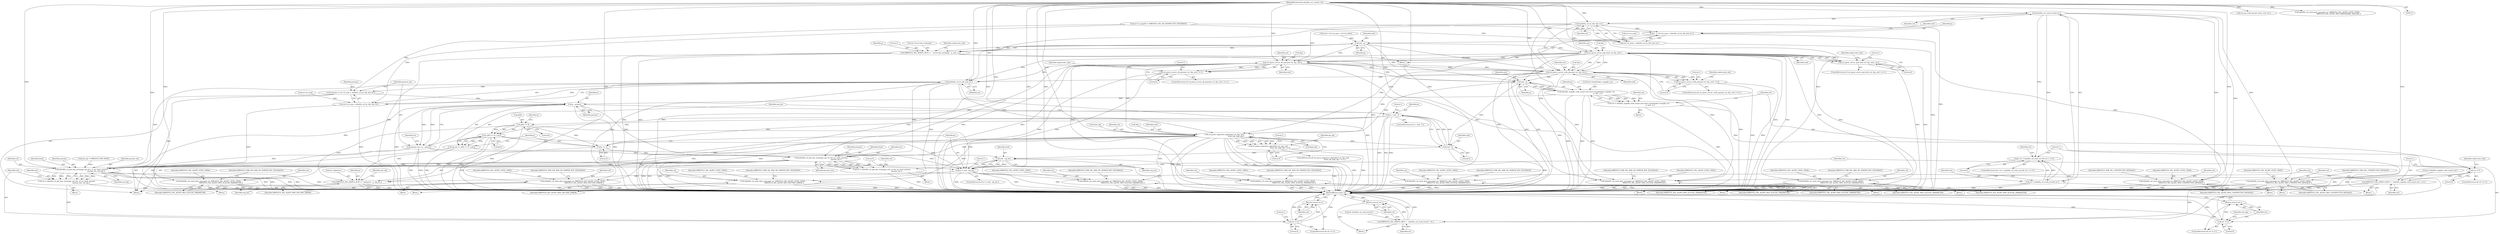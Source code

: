 digraph "0_mbedtls_027f84c69f4ef30c0693832a6c396ef19e563ca1@API" {
"1000205" [label="(Call,mbedtls_ssl_read_record( ssl ))"];
"1000111" [label="(MethodParameterIn,mbedtls_ssl_context *ssl)"];
"1000202" [label="(Call,( ret = mbedtls_ssl_read_record( ssl ) ) != 0)"];
"1000203" [label="(Call,ret = mbedtls_ssl_read_record( ssl ))"];
"1000209" [label="(Call,MBEDTLS_SSL_DEBUG_RET( 1, \"mbedtls_ssl_read_record\", ret ))"];
"1000213" [label="(Return,return( ret );)"];
"1000225" [label="(Call,mbedtls_ssl_send_alert_message( ssl, MBEDTLS_SSL_ALERT_LEVEL_FATAL,\n                                        MBEDTLS_SSL_ALERT_MSG_UNEXPECTED_MESSAGE ))"];
"1000262" [label="(Call,mbedtls_ssl_send_alert_message( ssl, MBEDTLS_SSL_ALERT_LEVEL_FATAL,\n                                        MBEDTLS_SSL_ALERT_MSG_UNEXPECTED_MESSAGE ))"];
"1000274" [label="(Call,mbedtls_ssl_hs_hdr_len( ssl ))"];
"1000268" [label="(Call,p   = ssl->in_msg + mbedtls_ssl_hs_hdr_len( ssl ))"];
"1000289" [label="(Call,end - p)"];
"1000285" [label="(Call,MBEDTLS_SSL_DEBUG_BUF( 3,   \"server key exchange\", p, end - p ))"];
"1000435" [label="(Call,end - p)"];
"1000427" [label="(Call,mbedtls_ecjpake_read_round_two( &ssl->handshake->ecjpake_ctx,\n                                              p, end - p ))"];
"1000425" [label="(Call,ret = mbedtls_ecjpake_read_round_two( &ssl->handshake->ecjpake_ctx,\n                                              p, end - p ))"];
"1000439" [label="(Call,ret != 0)"];
"1000443" [label="(Call,MBEDTLS_SSL_DEBUG_RET( 1, \"mbedtls_ecjpake_read_round_two\", ret ))"];
"1000487" [label="(Call,p - params)"];
"1000485" [label="(Call,params_len = p - params)"];
"1000625" [label="(Call,mbedtls_ssl_get_key_exchange_md_ssl_tls( ssl, hash, params,\n                                                           params_len ))"];
"1000623" [label="(Call,ret = mbedtls_ssl_get_key_exchange_md_ssl_tls( ssl, hash, params,\n                                                           params_len ))"];
"1000631" [label="(Call,ret != 0)"];
"1000634" [label="(Return,return( ret );)"];
"1000647" [label="(Call,mbedtls_ssl_get_key_exchange_md_tls1_2( ssl, hash, params,\n                                                          params_len, md_alg ))"];
"1000645" [label="(Call,ret = mbedtls_ssl_get_key_exchange_md_tls1_2( ssl, hash, params,\n                                                          params_len, md_alg ))"];
"1000654" [label="(Call,ret != 0)"];
"1000657" [label="(Return,return( ret );)"];
"1000565" [label="(Call,p > end - 2)"];
"1000583" [label="(Call,p[0] << 8)"];
"1000582" [label="(Call,( p[0] << 8 ) | p[1])"];
"1000580" [label="(Call,sig_len = ( p[0] << 8 ) | p[1])"];
"1000597" [label="(Call,end - sig_len)"];
"1000595" [label="(Call,p != end - sig_len)"];
"1000610" [label="(Call,MBEDTLS_SSL_DEBUG_BUF( 3, \"signature\", p, sig_len ))"];
"1000591" [label="(Call,p += 2)"];
"1000499" [label="(Call,ssl_parse_signature_algorithm( ssl, &p, end,\n                                               &md_alg, &pk_alg ))"];
"1000498" [label="(Call,ssl_parse_signature_algorithm( ssl, &p, end,\n                                               &md_alg, &pk_alg ) != 0)"];
"1000513" [label="(Call,mbedtls_ssl_send_alert_message( ssl, MBEDTLS_SSL_ALERT_LEVEL_FATAL,\n                                                MBEDTLS_SSL_ALERT_MSG_ILLEGAL_PARAMETER ))"];
"1000528" [label="(Call,mbedtls_ssl_send_alert_message( ssl, MBEDTLS_SSL_ALERT_LEVEL_FATAL,\n                                                MBEDTLS_SSL_ALERT_MSG_ILLEGAL_PARAMETER ))"];
"1000567" [label="(Call,end - 2)"];
"1000574" [label="(Call,mbedtls_ssl_send_alert_message( ssl, MBEDTLS_SSL_ALERT_LEVEL_FATAL,\n                                            MBEDTLS_SSL_ALERT_MSG_DECODE_ERROR ))"];
"1000604" [label="(Call,mbedtls_ssl_send_alert_message( ssl, MBEDTLS_SSL_ALERT_LEVEL_FATAL,\n                                            MBEDTLS_SSL_ALERT_MSG_DECODE_ERROR ))"];
"1000319" [label="(Call,ssl_parse_server_psk_hint( ssl, &p, end ))"];
"1000318" [label="(Call,ssl_parse_server_psk_hint( ssl, &p, end ) != 0)"];
"1000329" [label="(Call,mbedtls_ssl_send_alert_message( ssl, MBEDTLS_SSL_ALERT_LEVEL_FATAL,\n                                            MBEDTLS_SSL_ALERT_MSG_ILLEGAL_PARAMETER ))"];
"1000363" [label="(Call,ssl_parse_server_dh_params( ssl, &p, end ))"];
"1000362" [label="(Call,ssl_parse_server_dh_params( ssl, &p, end ) != 0)"];
"1000373" [label="(Call,mbedtls_ssl_send_alert_message( ssl, MBEDTLS_SSL_ALERT_LEVEL_FATAL,\n                                            MBEDTLS_SSL_ALERT_MSG_ILLEGAL_PARAMETER ))"];
"1000401" [label="(Call,ssl_parse_server_ecdh_params( ssl, &p, end ))"];
"1000400" [label="(Call,ssl_parse_server_ecdh_params( ssl, &p, end ) != 0)"];
"1000411" [label="(Call,mbedtls_ssl_send_alert_message( ssl, MBEDTLS_SSL_ALERT_LEVEL_FATAL,\n                                            MBEDTLS_SSL_ALERT_MSG_ILLEGAL_PARAMETER ))"];
"1000447" [label="(Call,mbedtls_ssl_send_alert_message( ssl, MBEDTLS_SSL_ALERT_LEVEL_FATAL,\n                                            MBEDTLS_SSL_ALERT_MSG_ILLEGAL_PARAMETER ))"];
"1000482" [label="(Call,mbedtls_ssl_hs_hdr_len( ssl ))"];
"1000476" [label="(Call,*params = ssl->in_msg + mbedtls_ssl_hs_hdr_len( ssl ))"];
"1000478" [label="(Call,ssl->in_msg + mbedtls_ssl_hs_hdr_len( ssl ))"];
"1000270" [label="(Call,ssl->in_msg + mbedtls_ssl_hs_hdr_len( ssl ))"];
"1000205" [label="(Call,mbedtls_ssl_read_record( ssl ))"];
"1000287" [label="(Literal,\"server key exchange\")"];
"1000592" [label="(Identifier,p)"];
"1000600" [label="(Block,)"];
"1000570" [label="(Block,)"];
"1000227" [label="(Identifier,MBEDTLS_SSL_ALERT_LEVEL_FATAL)"];
"1000609" [label="(Identifier,MBEDTLS_ERR_SSL_BAD_HS_SERVER_KEY_EXCHANGE)"];
"1000440" [label="(Identifier,ret)"];
"1000369" [label="(Block,)"];
"1000499" [label="(Call,ssl_parse_signature_algorithm( ssl, &p, end,\n                                               &md_alg, &pk_alg ))"];
"1000373" [label="(Call,mbedtls_ssl_send_alert_message( ssl, MBEDTLS_SSL_ALERT_LEVEL_FATAL,\n                                            MBEDTLS_SSL_ALERT_MSG_ILLEGAL_PARAMETER ))"];
"1000605" [label="(Identifier,ssl)"];
"1000320" [label="(Identifier,ssl)"];
"1000656" [label="(Literal,0)"];
"1000593" [label="(Literal,2)"];
"1000218" [label="(Identifier,ssl)"];
"1000413" [label="(Identifier,MBEDTLS_SSL_ALERT_LEVEL_FATAL)"];
"1000630" [label="(ControlStructure,if( ret != 0 ))"];
"1000509" [label="(Block,)"];
"1000463" [label="(Block,)"];
"1000521" [label="(Identifier,pk_alg)"];
"1000625" [label="(Call,mbedtls_ssl_get_key_exchange_md_ssl_tls( ssl, hash, params,\n                                                           params_len ))"];
"1000584" [label="(Call,p[0])"];
"1000497" [label="(ControlStructure,if( ssl_parse_signature_algorithm( ssl, &p, end,\n                                               &md_alg, &pk_alg ) != 0 ))"];
"1000317" [label="(ControlStructure,if( ssl_parse_server_psk_hint( ssl, &p, end ) != 0 ))"];
"1000569" [label="(Literal,2)"];
"1000631" [label="(Call,ret != 0)"];
"1000628" [label="(Identifier,params)"];
"1000595" [label="(Call,p != end - sig_len)"];
"1000602" [label="(Literal,1)"];
"1000646" [label="(Identifier,ret)"];
"1000334" [label="(Identifier,MBEDTLS_ERR_SSL_BAD_HS_SERVER_KEY_EXCHANGE)"];
"1000276" [label="(Call,end = ssl->in_msg + ssl->in_hslen)"];
"1000568" [label="(Identifier,end)"];
"1000374" [label="(Identifier,ssl)"];
"1000204" [label="(Identifier,ret)"];
"1000425" [label="(Call,ret = mbedtls_ecjpake_read_round_two( &ssl->handshake->ecjpake_ctx,\n                                              p, end - p ))"];
"1000478" [label="(Call,ssl->in_msg + mbedtls_ssl_hs_hdr_len( ssl ))"];
"1000290" [label="(Identifier,end)"];
"1000363" [label="(Call,ssl_parse_server_dh_params( ssl, &p, end ))"];
"1000572" [label="(Literal,1)"];
"1000329" [label="(Call,mbedtls_ssl_send_alert_message( ssl, MBEDTLS_SSL_ALERT_LEVEL_FATAL,\n                                            MBEDTLS_SSL_ALERT_MSG_ILLEGAL_PARAMETER ))"];
"1000614" [label="(Identifier,sig_len)"];
"1000207" [label="(Literal,0)"];
"1000291" [label="(Identifier,p)"];
"1000384" [label="(Identifier,ciphersuite_info)"];
"1000498" [label="(Call,ssl_parse_signature_algorithm( ssl, &p, end,\n                                               &md_alg, &pk_alg ) != 0)"];
"1000407" [label="(Block,)"];
"1000482" [label="(Call,mbedtls_ssl_hs_hdr_len( ssl ))"];
"1000632" [label="(Identifier,ret)"];
"1000375" [label="(Identifier,MBEDTLS_SSL_ALERT_LEVEL_FATAL)"];
"1000613" [label="(Identifier,p)"];
"1000172" [label="(Call,ssl_get_ecdh_params_from_cert( ssl ))"];
"1000488" [label="(Identifier,p)"];
"1000529" [label="(Identifier,ssl)"];
"1000368" [label="(Literal,0)"];
"1000447" [label="(Call,mbedtls_ssl_send_alert_message( ssl, MBEDTLS_SSL_ALERT_LEVEL_FATAL,\n                                            MBEDTLS_SSL_ALERT_MSG_ILLEGAL_PARAMETER ))"];
"1000371" [label="(Literal,1)"];
"1000579" [label="(Identifier,MBEDTLS_ERR_SSL_BAD_HS_SERVER_KEY_EXCHANGE)"];
"1000581" [label="(Identifier,sig_len)"];
"1000624" [label="(Identifier,ret)"];
"1000647" [label="(Call,mbedtls_ssl_get_key_exchange_md_tls1_2( ssl, hash, params,\n                                                          params_len, md_alg ))"];
"1000589" [label="(Identifier,p)"];
"1000501" [label="(Call,&p)"];
"1000401" [label="(Call,ssl_parse_server_ecdh_params( ssl, &p, end ))"];
"1000321" [label="(Call,&p)"];
"1000565" [label="(Call,p > end - 2)"];
"1000633" [label="(Literal,0)"];
"1000203" [label="(Call,ret = mbedtls_ssl_read_record( ssl ))"];
"1000441" [label="(Literal,0)"];
"1000617" [label="(Identifier,md_alg)"];
"1000361" [label="(ControlStructure,if( ssl_parse_server_dh_params( ssl, &p, end ) != 0 ))"];
"1000296" [label="(Identifier,ciphersuite_info)"];
"1000657" [label="(Return,return( ret );)"];
"1000599" [label="(Identifier,sig_len)"];
"1000367" [label="(Identifier,end)"];
"1000211" [label="(Literal,\"mbedtls_ssl_read_record\")"];
"1000612" [label="(Literal,\"signature\")"];
"1000225" [label="(Call,mbedtls_ssl_send_alert_message( ssl, MBEDTLS_SSL_ALERT_LEVEL_FATAL,\n                                        MBEDTLS_SSL_ALERT_MSG_UNEXPECTED_MESSAGE ))"];
"1000477" [label="(Identifier,params)"];
"1000493" [label="(Identifier,ssl)"];
"1000323" [label="(Identifier,end)"];
"1000476" [label="(Call,*params = ssl->in_msg + mbedtls_ssl_hs_hdr_len( ssl ))"];
"1000655" [label="(Identifier,ret)"];
"1000658" [label="(Identifier,ret)"];
"1000437" [label="(Identifier,p)"];
"1000444" [label="(Literal,1)"];
"1000267" [label="(Identifier,MBEDTLS_ERR_SSL_UNEXPECTED_MESSAGE)"];
"1000641" [label="(Block,)"];
"1000285" [label="(Call,MBEDTLS_SSL_DEBUG_BUF( 3,   \"server key exchange\", p, end - p ))"];
"1000288" [label="(Identifier,p)"];
"1000635" [label="(Identifier,ret)"];
"1000566" [label="(Identifier,p)"];
"1000629" [label="(Identifier,params_len)"];
"1000462" [label="(Identifier,ciphersuite_info)"];
"1000232" [label="(Call,ssl->in_msg[0] != MBEDTLS_SSL_HS_SERVER_KEY_EXCHANGE)"];
"1000619" [label="(Block,)"];
"1000221" [label="(Block,)"];
"1000597" [label="(Call,end - sig_len)"];
"1000606" [label="(Identifier,MBEDTLS_SSL_ALERT_LEVEL_FATAL)"];
"1000567" [label="(Call,end - 2)"];
"1000400" [label="(Call,ssl_parse_server_ecdh_params( ssl, &p, end ) != 0)"];
"1000649" [label="(Identifier,hash)"];
"1000376" [label="(Identifier,MBEDTLS_SSL_ALERT_MSG_ILLEGAL_PARAMETER)"];
"1000662" [label="(Literal,1)"];
"1000339" [label="(Identifier,ciphersuite_info)"];
"1000268" [label="(Call,p   = ssl->in_msg + mbedtls_ssl_hs_hdr_len( ssl ))"];
"1000479" [label="(Call,ssl->in_msg)"];
"1000274" [label="(Call,mbedtls_ssl_hs_hdr_len( ssl ))"];
"1000443" [label="(Call,MBEDTLS_SSL_DEBUG_RET( 1, \"mbedtls_ecjpake_read_round_two\", ret ))"];
"1000414" [label="(Identifier,MBEDTLS_SSL_ALERT_MSG_ILLEGAL_PARAMETER)"];
"1000533" [label="(Identifier,MBEDTLS_ERR_SSL_BAD_HS_SERVER_KEY_EXCHANGE)"];
"1000577" [label="(Identifier,MBEDTLS_SSL_ALERT_MSG_DECODE_ERROR)"];
"1000416" [label="(Identifier,MBEDTLS_ERR_SSL_BAD_HS_SERVER_KEY_EXCHANGE)"];
"1000486" [label="(Identifier,params_len)"];
"1000362" [label="(Call,ssl_parse_server_dh_params( ssl, &p, end ) != 0)"];
"1000330" [label="(Identifier,ssl)"];
"1000446" [label="(Identifier,ret)"];
"1000610" [label="(Call,MBEDTLS_SSL_DEBUG_BUF( 3, \"signature\", p, sig_len ))"];
"1000485" [label="(Call,params_len = p - params)"];
"1000506" [label="(Call,&pk_alg)"];
"1000515" [label="(Identifier,MBEDTLS_SSL_ALERT_LEVEL_FATAL)"];
"1000508" [label="(Literal,0)"];
"1000325" [label="(Block,)"];
"1000402" [label="(Identifier,ssl)"];
"1000604" [label="(Call,mbedtls_ssl_send_alert_message( ssl, MBEDTLS_SSL_ALERT_LEVEL_FATAL,\n                                            MBEDTLS_SSL_ALERT_MSG_DECODE_ERROR ))"];
"1000327" [label="(Literal,1)"];
"1000226" [label="(Identifier,ssl)"];
"1000503" [label="(Identifier,end)"];
"1000518" [label="(Identifier,MBEDTLS_ERR_SSL_BAD_HS_SERVER_KEY_EXCHANGE)"];
"1000206" [label="(Identifier,ssl)"];
"1000277" [label="(Identifier,end)"];
"1000583" [label="(Call,p[0] << 8)"];
"1000427" [label="(Call,mbedtls_ecjpake_read_round_two( &ssl->handshake->ecjpake_ctx,\n                                              p, end - p ))"];
"1000209" [label="(Call,MBEDTLS_SSL_DEBUG_RET( 1, \"mbedtls_ssl_read_record\", ret ))"];
"1000265" [label="(Identifier,MBEDTLS_SSL_ALERT_MSG_UNEXPECTED_MESSAGE)"];
"1000411" [label="(Call,mbedtls_ssl_send_alert_message( ssl, MBEDTLS_SSL_ALERT_LEVEL_FATAL,\n                                            MBEDTLS_SSL_ALERT_MSG_ILLEGAL_PARAMETER ))"];
"1000575" [label="(Identifier,ssl)"];
"1000262" [label="(Call,mbedtls_ssl_send_alert_message( ssl, MBEDTLS_SSL_ALERT_LEVEL_FATAL,\n                                        MBEDTLS_SSL_ALERT_MSG_UNEXPECTED_MESSAGE ))"];
"1000180" [label="(Call,mbedtls_ssl_send_alert_message( ssl, MBEDTLS_SSL_ALERT_LEVEL_FATAL,\n                                            MBEDTLS_SSL_ALERT_MSG_HANDSHAKE_FAILURE ))"];
"1000439" [label="(Call,ret != 0)"];
"1000449" [label="(Identifier,MBEDTLS_SSL_ALERT_LEVEL_FATAL)"];
"1000424" [label="(Block,)"];
"1000436" [label="(Identifier,end)"];
"1000530" [label="(Identifier,MBEDTLS_SSL_ALERT_LEVEL_FATAL)"];
"1000634" [label="(Return,return( ret );)"];
"1000412" [label="(Identifier,ssl)"];
"1000319" [label="(Call,ssl_parse_server_psk_hint( ssl, &p, end ))"];
"1000564" [label="(ControlStructure,if( p > end - 2 ))"];
"1000639" [label="(Identifier,md_alg)"];
"1000286" [label="(Literal,3)"];
"1000230" [label="(Identifier,MBEDTLS_ERR_SSL_UNEXPECTED_MESSAGE)"];
"1000445" [label="(Literal,\"mbedtls_ecjpake_read_round_two\")"];
"1000623" [label="(Call,ret = mbedtls_ssl_get_key_exchange_md_ssl_tls( ssl, hash, params,\n                                                           params_len ))"];
"1000645" [label="(Call,ret = mbedtls_ssl_get_key_exchange_md_tls1_2( ssl, hash, params,\n                                                          params_len, md_alg ))"];
"1000653" [label="(ControlStructure,if( ret != 0 ))"];
"1000580" [label="(Call,sig_len = ( p[0] << 8 ) | p[1])"];
"1000210" [label="(Literal,1)"];
"1000214" [label="(Identifier,ret)"];
"1000574" [label="(Call,mbedtls_ssl_send_alert_message( ssl, MBEDTLS_SSL_ALERT_LEVEL_FATAL,\n                                            MBEDTLS_SSL_ALERT_MSG_DECODE_ERROR ))"];
"1000421" [label="(Identifier,ciphersuite_info)"];
"1000331" [label="(Identifier,MBEDTLS_SSL_ALERT_LEVEL_FATAL)"];
"1000403" [label="(Call,&p)"];
"1000531" [label="(Identifier,MBEDTLS_SSL_ALERT_MSG_ILLEGAL_PARAMETER)"];
"1000434" [label="(Identifier,p)"];
"1000598" [label="(Identifier,end)"];
"1000201" [label="(ControlStructure,if( ( ret = mbedtls_ssl_read_record( ssl ) ) != 0 ))"];
"1000399" [label="(ControlStructure,if( ssl_parse_server_ecdh_params( ssl, &p, end ) != 0 ))"];
"1000269" [label="(Identifier,p)"];
"1000228" [label="(Identifier,MBEDTLS_SSL_ALERT_MSG_UNEXPECTED_MESSAGE)"];
"1000448" [label="(Identifier,ssl)"];
"1000438" [label="(ControlStructure,if( ret != 0 ))"];
"1000587" [label="(Literal,8)"];
"1000524" [label="(Block,)"];
"1000528" [label="(Call,mbedtls_ssl_send_alert_message( ssl, MBEDTLS_SSL_ALERT_LEVEL_FATAL,\n                                                MBEDTLS_SSL_ALERT_MSG_ILLEGAL_PARAMETER ))"];
"1000112" [label="(Block,)"];
"1000650" [label="(Identifier,params)"];
"1000450" [label="(Identifier,MBEDTLS_SSL_ALERT_MSG_ILLEGAL_PARAMETER)"];
"1000208" [label="(Block,)"];
"1000516" [label="(Identifier,MBEDTLS_SSL_ALERT_MSG_ILLEGAL_PARAMETER)"];
"1000275" [label="(Identifier,ssl)"];
"1000638" [label="(Call,md_alg != MBEDTLS_MD_NONE)"];
"1000318" [label="(Call,ssl_parse_server_psk_hint( ssl, &p, end ) != 0)"];
"1000489" [label="(Identifier,params)"];
"1000365" [label="(Call,&p)"];
"1000426" [label="(Identifier,ret)"];
"1000504" [label="(Call,&md_alg)"];
"1000651" [label="(Identifier,params_len)"];
"1000409" [label="(Literal,1)"];
"1000271" [label="(Call,ssl->in_msg)"];
"1000588" [label="(Call,p[1])"];
"1000364" [label="(Identifier,ssl)"];
"1000483" [label="(Identifier,ssl)"];
"1000270" [label="(Call,ssl->in_msg + mbedtls_ssl_hs_hdr_len( ssl ))"];
"1000202" [label="(Call,( ret = mbedtls_ssl_read_record( ssl ) ) != 0)"];
"1000239" [label="(Block,)"];
"1000627" [label="(Identifier,hash)"];
"1000654" [label="(Call,ret != 0)"];
"1000406" [label="(Literal,0)"];
"1000514" [label="(Identifier,ssl)"];
"1000213" [label="(Return,return( ret );)"];
"1000378" [label="(Identifier,MBEDTLS_ERR_SSL_BAD_HS_SERVER_KEY_EXCHANGE)"];
"1000405" [label="(Identifier,end)"];
"1000607" [label="(Identifier,MBEDTLS_SSL_ALERT_MSG_DECODE_ERROR)"];
"1000324" [label="(Literal,0)"];
"1000435" [label="(Call,end - p)"];
"1000594" [label="(ControlStructure,if( p != end - sig_len ))"];
"1000442" [label="(Block,)"];
"1000591" [label="(Call,p += 2)"];
"1000596" [label="(Identifier,p)"];
"1000289" [label="(Call,end - p)"];
"1000264" [label="(Identifier,MBEDTLS_SSL_ALERT_LEVEL_FATAL)"];
"1000428" [label="(Call,&ssl->handshake->ecjpake_ctx)"];
"1000760" [label="(MethodReturn,static int)"];
"1000212" [label="(Identifier,ret)"];
"1000487" [label="(Call,p - params)"];
"1000648" [label="(Identifier,ssl)"];
"1000332" [label="(Identifier,MBEDTLS_SSL_ALERT_MSG_ILLEGAL_PARAMETER)"];
"1000500" [label="(Identifier,ssl)"];
"1000263" [label="(Identifier,ssl)"];
"1000576" [label="(Identifier,MBEDTLS_SSL_ALERT_LEVEL_FATAL)"];
"1000626" [label="(Identifier,ssl)"];
"1000611" [label="(Literal,3)"];
"1000511" [label="(Literal,1)"];
"1000513" [label="(Call,mbedtls_ssl_send_alert_message( ssl, MBEDTLS_SSL_ALERT_LEVEL_FATAL,\n                                                MBEDTLS_SSL_ALERT_MSG_ILLEGAL_PARAMETER ))"];
"1000111" [label="(MethodParameterIn,mbedtls_ssl_context *ssl)"];
"1000452" [label="(Identifier,MBEDTLS_ERR_SSL_BAD_HS_SERVER_KEY_EXCHANGE)"];
"1000652" [label="(Identifier,md_alg)"];
"1000582" [label="(Call,( p[0] << 8 ) | p[1])"];
"1000205" -> "1000203"  [label="AST: "];
"1000205" -> "1000206"  [label="CFG: "];
"1000206" -> "1000205"  [label="AST: "];
"1000203" -> "1000205"  [label="CFG: "];
"1000205" -> "1000760"  [label="DDG: "];
"1000205" -> "1000202"  [label="DDG: "];
"1000205" -> "1000203"  [label="DDG: "];
"1000111" -> "1000205"  [label="DDG: "];
"1000205" -> "1000225"  [label="DDG: "];
"1000205" -> "1000262"  [label="DDG: "];
"1000205" -> "1000274"  [label="DDG: "];
"1000111" -> "1000110"  [label="AST: "];
"1000111" -> "1000760"  [label="DDG: "];
"1000111" -> "1000172"  [label="DDG: "];
"1000111" -> "1000180"  [label="DDG: "];
"1000111" -> "1000225"  [label="DDG: "];
"1000111" -> "1000262"  [label="DDG: "];
"1000111" -> "1000274"  [label="DDG: "];
"1000111" -> "1000319"  [label="DDG: "];
"1000111" -> "1000329"  [label="DDG: "];
"1000111" -> "1000363"  [label="DDG: "];
"1000111" -> "1000373"  [label="DDG: "];
"1000111" -> "1000401"  [label="DDG: "];
"1000111" -> "1000411"  [label="DDG: "];
"1000111" -> "1000447"  [label="DDG: "];
"1000111" -> "1000482"  [label="DDG: "];
"1000111" -> "1000499"  [label="DDG: "];
"1000111" -> "1000513"  [label="DDG: "];
"1000111" -> "1000528"  [label="DDG: "];
"1000111" -> "1000574"  [label="DDG: "];
"1000111" -> "1000604"  [label="DDG: "];
"1000111" -> "1000625"  [label="DDG: "];
"1000111" -> "1000647"  [label="DDG: "];
"1000202" -> "1000201"  [label="AST: "];
"1000202" -> "1000207"  [label="CFG: "];
"1000203" -> "1000202"  [label="AST: "];
"1000207" -> "1000202"  [label="AST: "];
"1000210" -> "1000202"  [label="CFG: "];
"1000218" -> "1000202"  [label="CFG: "];
"1000202" -> "1000760"  [label="DDG: "];
"1000203" -> "1000202"  [label="DDG: "];
"1000204" -> "1000203"  [label="AST: "];
"1000207" -> "1000203"  [label="CFG: "];
"1000203" -> "1000760"  [label="DDG: "];
"1000203" -> "1000760"  [label="DDG: "];
"1000203" -> "1000209"  [label="DDG: "];
"1000209" -> "1000208"  [label="AST: "];
"1000209" -> "1000212"  [label="CFG: "];
"1000210" -> "1000209"  [label="AST: "];
"1000211" -> "1000209"  [label="AST: "];
"1000212" -> "1000209"  [label="AST: "];
"1000214" -> "1000209"  [label="CFG: "];
"1000209" -> "1000760"  [label="DDG: "];
"1000209" -> "1000760"  [label="DDG: "];
"1000209" -> "1000213"  [label="DDG: "];
"1000213" -> "1000208"  [label="AST: "];
"1000213" -> "1000214"  [label="CFG: "];
"1000214" -> "1000213"  [label="AST: "];
"1000760" -> "1000213"  [label="CFG: "];
"1000213" -> "1000760"  [label="DDG: "];
"1000214" -> "1000213"  [label="DDG: "];
"1000225" -> "1000221"  [label="AST: "];
"1000225" -> "1000228"  [label="CFG: "];
"1000226" -> "1000225"  [label="AST: "];
"1000227" -> "1000225"  [label="AST: "];
"1000228" -> "1000225"  [label="AST: "];
"1000230" -> "1000225"  [label="CFG: "];
"1000225" -> "1000760"  [label="DDG: "];
"1000225" -> "1000760"  [label="DDG: "];
"1000225" -> "1000760"  [label="DDG: "];
"1000225" -> "1000760"  [label="DDG: "];
"1000262" -> "1000239"  [label="AST: "];
"1000262" -> "1000265"  [label="CFG: "];
"1000263" -> "1000262"  [label="AST: "];
"1000264" -> "1000262"  [label="AST: "];
"1000265" -> "1000262"  [label="AST: "];
"1000267" -> "1000262"  [label="CFG: "];
"1000262" -> "1000760"  [label="DDG: "];
"1000262" -> "1000760"  [label="DDG: "];
"1000262" -> "1000760"  [label="DDG: "];
"1000262" -> "1000760"  [label="DDG: "];
"1000274" -> "1000270"  [label="AST: "];
"1000274" -> "1000275"  [label="CFG: "];
"1000275" -> "1000274"  [label="AST: "];
"1000270" -> "1000274"  [label="CFG: "];
"1000274" -> "1000760"  [label="DDG: "];
"1000274" -> "1000268"  [label="DDG: "];
"1000274" -> "1000270"  [label="DDG: "];
"1000274" -> "1000319"  [label="DDG: "];
"1000274" -> "1000363"  [label="DDG: "];
"1000274" -> "1000401"  [label="DDG: "];
"1000274" -> "1000447"  [label="DDG: "];
"1000274" -> "1000482"  [label="DDG: "];
"1000268" -> "1000112"  [label="AST: "];
"1000268" -> "1000270"  [label="CFG: "];
"1000269" -> "1000268"  [label="AST: "];
"1000270" -> "1000268"  [label="AST: "];
"1000277" -> "1000268"  [label="CFG: "];
"1000268" -> "1000760"  [label="DDG: "];
"1000232" -> "1000268"  [label="DDG: "];
"1000268" -> "1000289"  [label="DDG: "];
"1000289" -> "1000285"  [label="AST: "];
"1000289" -> "1000291"  [label="CFG: "];
"1000290" -> "1000289"  [label="AST: "];
"1000291" -> "1000289"  [label="AST: "];
"1000285" -> "1000289"  [label="CFG: "];
"1000289" -> "1000760"  [label="DDG: "];
"1000289" -> "1000285"  [label="DDG: "];
"1000289" -> "1000285"  [label="DDG: "];
"1000276" -> "1000289"  [label="DDG: "];
"1000289" -> "1000319"  [label="DDG: "];
"1000289" -> "1000363"  [label="DDG: "];
"1000289" -> "1000401"  [label="DDG: "];
"1000289" -> "1000435"  [label="DDG: "];
"1000285" -> "1000112"  [label="AST: "];
"1000286" -> "1000285"  [label="AST: "];
"1000287" -> "1000285"  [label="AST: "];
"1000288" -> "1000285"  [label="AST: "];
"1000296" -> "1000285"  [label="CFG: "];
"1000285" -> "1000760"  [label="DDG: "];
"1000285" -> "1000760"  [label="DDG: "];
"1000285" -> "1000760"  [label="DDG: "];
"1000285" -> "1000435"  [label="DDG: "];
"1000435" -> "1000427"  [label="AST: "];
"1000435" -> "1000437"  [label="CFG: "];
"1000436" -> "1000435"  [label="AST: "];
"1000437" -> "1000435"  [label="AST: "];
"1000427" -> "1000435"  [label="CFG: "];
"1000435" -> "1000760"  [label="DDG: "];
"1000435" -> "1000427"  [label="DDG: "];
"1000435" -> "1000427"  [label="DDG: "];
"1000401" -> "1000435"  [label="DDG: "];
"1000363" -> "1000435"  [label="DDG: "];
"1000319" -> "1000435"  [label="DDG: "];
"1000435" -> "1000499"  [label="DDG: "];
"1000435" -> "1000567"  [label="DDG: "];
"1000427" -> "1000425"  [label="AST: "];
"1000428" -> "1000427"  [label="AST: "];
"1000434" -> "1000427"  [label="AST: "];
"1000425" -> "1000427"  [label="CFG: "];
"1000427" -> "1000760"  [label="DDG: "];
"1000427" -> "1000760"  [label="DDG: "];
"1000427" -> "1000760"  [label="DDG: "];
"1000427" -> "1000425"  [label="DDG: "];
"1000427" -> "1000425"  [label="DDG: "];
"1000427" -> "1000425"  [label="DDG: "];
"1000427" -> "1000487"  [label="DDG: "];
"1000425" -> "1000424"  [label="AST: "];
"1000426" -> "1000425"  [label="AST: "];
"1000440" -> "1000425"  [label="CFG: "];
"1000425" -> "1000760"  [label="DDG: "];
"1000425" -> "1000439"  [label="DDG: "];
"1000439" -> "1000438"  [label="AST: "];
"1000439" -> "1000441"  [label="CFG: "];
"1000440" -> "1000439"  [label="AST: "];
"1000441" -> "1000439"  [label="AST: "];
"1000444" -> "1000439"  [label="CFG: "];
"1000462" -> "1000439"  [label="CFG: "];
"1000439" -> "1000760"  [label="DDG: "];
"1000439" -> "1000760"  [label="DDG: "];
"1000439" -> "1000443"  [label="DDG: "];
"1000443" -> "1000442"  [label="AST: "];
"1000443" -> "1000446"  [label="CFG: "];
"1000444" -> "1000443"  [label="AST: "];
"1000445" -> "1000443"  [label="AST: "];
"1000446" -> "1000443"  [label="AST: "];
"1000448" -> "1000443"  [label="CFG: "];
"1000443" -> "1000760"  [label="DDG: "];
"1000443" -> "1000760"  [label="DDG: "];
"1000487" -> "1000485"  [label="AST: "];
"1000487" -> "1000489"  [label="CFG: "];
"1000488" -> "1000487"  [label="AST: "];
"1000489" -> "1000487"  [label="AST: "];
"1000485" -> "1000487"  [label="CFG: "];
"1000487" -> "1000760"  [label="DDG: "];
"1000487" -> "1000760"  [label="DDG: "];
"1000487" -> "1000485"  [label="DDG: "];
"1000487" -> "1000485"  [label="DDG: "];
"1000476" -> "1000487"  [label="DDG: "];
"1000487" -> "1000565"  [label="DDG: "];
"1000487" -> "1000625"  [label="DDG: "];
"1000487" -> "1000647"  [label="DDG: "];
"1000485" -> "1000463"  [label="AST: "];
"1000486" -> "1000485"  [label="AST: "];
"1000493" -> "1000485"  [label="CFG: "];
"1000485" -> "1000760"  [label="DDG: "];
"1000485" -> "1000760"  [label="DDG: "];
"1000485" -> "1000625"  [label="DDG: "];
"1000485" -> "1000647"  [label="DDG: "];
"1000625" -> "1000623"  [label="AST: "];
"1000625" -> "1000629"  [label="CFG: "];
"1000626" -> "1000625"  [label="AST: "];
"1000627" -> "1000625"  [label="AST: "];
"1000628" -> "1000625"  [label="AST: "];
"1000629" -> "1000625"  [label="AST: "];
"1000623" -> "1000625"  [label="CFG: "];
"1000625" -> "1000760"  [label="DDG: "];
"1000625" -> "1000760"  [label="DDG: "];
"1000625" -> "1000760"  [label="DDG: "];
"1000625" -> "1000760"  [label="DDG: "];
"1000625" -> "1000623"  [label="DDG: "];
"1000625" -> "1000623"  [label="DDG: "];
"1000625" -> "1000623"  [label="DDG: "];
"1000625" -> "1000623"  [label="DDG: "];
"1000482" -> "1000625"  [label="DDG: "];
"1000499" -> "1000625"  [label="DDG: "];
"1000625" -> "1000647"  [label="DDG: "];
"1000625" -> "1000647"  [label="DDG: "];
"1000625" -> "1000647"  [label="DDG: "];
"1000625" -> "1000647"  [label="DDG: "];
"1000623" -> "1000619"  [label="AST: "];
"1000624" -> "1000623"  [label="AST: "];
"1000632" -> "1000623"  [label="CFG: "];
"1000623" -> "1000760"  [label="DDG: "];
"1000623" -> "1000631"  [label="DDG: "];
"1000631" -> "1000630"  [label="AST: "];
"1000631" -> "1000633"  [label="CFG: "];
"1000632" -> "1000631"  [label="AST: "];
"1000633" -> "1000631"  [label="AST: "];
"1000635" -> "1000631"  [label="CFG: "];
"1000639" -> "1000631"  [label="CFG: "];
"1000631" -> "1000760"  [label="DDG: "];
"1000631" -> "1000760"  [label="DDG: "];
"1000631" -> "1000634"  [label="DDG: "];
"1000634" -> "1000630"  [label="AST: "];
"1000634" -> "1000635"  [label="CFG: "];
"1000635" -> "1000634"  [label="AST: "];
"1000760" -> "1000634"  [label="CFG: "];
"1000634" -> "1000760"  [label="DDG: "];
"1000635" -> "1000634"  [label="DDG: "];
"1000647" -> "1000645"  [label="AST: "];
"1000647" -> "1000652"  [label="CFG: "];
"1000648" -> "1000647"  [label="AST: "];
"1000649" -> "1000647"  [label="AST: "];
"1000650" -> "1000647"  [label="AST: "];
"1000651" -> "1000647"  [label="AST: "];
"1000652" -> "1000647"  [label="AST: "];
"1000645" -> "1000647"  [label="CFG: "];
"1000647" -> "1000760"  [label="DDG: "];
"1000647" -> "1000760"  [label="DDG: "];
"1000647" -> "1000760"  [label="DDG: "];
"1000647" -> "1000760"  [label="DDG: "];
"1000647" -> "1000760"  [label="DDG: "];
"1000647" -> "1000645"  [label="DDG: "];
"1000647" -> "1000645"  [label="DDG: "];
"1000647" -> "1000645"  [label="DDG: "];
"1000647" -> "1000645"  [label="DDG: "];
"1000647" -> "1000645"  [label="DDG: "];
"1000482" -> "1000647"  [label="DDG: "];
"1000499" -> "1000647"  [label="DDG: "];
"1000638" -> "1000647"  [label="DDG: "];
"1000645" -> "1000641"  [label="AST: "];
"1000646" -> "1000645"  [label="AST: "];
"1000655" -> "1000645"  [label="CFG: "];
"1000645" -> "1000760"  [label="DDG: "];
"1000645" -> "1000654"  [label="DDG: "];
"1000654" -> "1000653"  [label="AST: "];
"1000654" -> "1000656"  [label="CFG: "];
"1000655" -> "1000654"  [label="AST: "];
"1000656" -> "1000654"  [label="AST: "];
"1000658" -> "1000654"  [label="CFG: "];
"1000662" -> "1000654"  [label="CFG: "];
"1000654" -> "1000760"  [label="DDG: "];
"1000654" -> "1000760"  [label="DDG: "];
"1000654" -> "1000657"  [label="DDG: "];
"1000657" -> "1000653"  [label="AST: "];
"1000657" -> "1000658"  [label="CFG: "];
"1000658" -> "1000657"  [label="AST: "];
"1000760" -> "1000657"  [label="CFG: "];
"1000657" -> "1000760"  [label="DDG: "];
"1000658" -> "1000657"  [label="DDG: "];
"1000565" -> "1000564"  [label="AST: "];
"1000565" -> "1000567"  [label="CFG: "];
"1000566" -> "1000565"  [label="AST: "];
"1000567" -> "1000565"  [label="AST: "];
"1000572" -> "1000565"  [label="CFG: "];
"1000581" -> "1000565"  [label="CFG: "];
"1000565" -> "1000760"  [label="DDG: "];
"1000565" -> "1000760"  [label="DDG: "];
"1000565" -> "1000760"  [label="DDG: "];
"1000567" -> "1000565"  [label="DDG: "];
"1000567" -> "1000565"  [label="DDG: "];
"1000565" -> "1000583"  [label="DDG: "];
"1000565" -> "1000582"  [label="DDG: "];
"1000565" -> "1000591"  [label="DDG: "];
"1000583" -> "1000582"  [label="AST: "];
"1000583" -> "1000587"  [label="CFG: "];
"1000584" -> "1000583"  [label="AST: "];
"1000587" -> "1000583"  [label="AST: "];
"1000589" -> "1000583"  [label="CFG: "];
"1000583" -> "1000760"  [label="DDG: "];
"1000583" -> "1000582"  [label="DDG: "];
"1000583" -> "1000582"  [label="DDG: "];
"1000583" -> "1000591"  [label="DDG: "];
"1000583" -> "1000595"  [label="DDG: "];
"1000583" -> "1000610"  [label="DDG: "];
"1000582" -> "1000580"  [label="AST: "];
"1000582" -> "1000588"  [label="CFG: "];
"1000588" -> "1000582"  [label="AST: "];
"1000580" -> "1000582"  [label="CFG: "];
"1000582" -> "1000760"  [label="DDG: "];
"1000582" -> "1000760"  [label="DDG: "];
"1000582" -> "1000580"  [label="DDG: "];
"1000582" -> "1000580"  [label="DDG: "];
"1000582" -> "1000591"  [label="DDG: "];
"1000582" -> "1000595"  [label="DDG: "];
"1000582" -> "1000610"  [label="DDG: "];
"1000580" -> "1000463"  [label="AST: "];
"1000581" -> "1000580"  [label="AST: "];
"1000592" -> "1000580"  [label="CFG: "];
"1000580" -> "1000760"  [label="DDG: "];
"1000580" -> "1000597"  [label="DDG: "];
"1000597" -> "1000595"  [label="AST: "];
"1000597" -> "1000599"  [label="CFG: "];
"1000598" -> "1000597"  [label="AST: "];
"1000599" -> "1000597"  [label="AST: "];
"1000595" -> "1000597"  [label="CFG: "];
"1000597" -> "1000760"  [label="DDG: "];
"1000597" -> "1000760"  [label="DDG: "];
"1000597" -> "1000595"  [label="DDG: "];
"1000597" -> "1000595"  [label="DDG: "];
"1000567" -> "1000597"  [label="DDG: "];
"1000597" -> "1000610"  [label="DDG: "];
"1000595" -> "1000594"  [label="AST: "];
"1000596" -> "1000595"  [label="AST: "];
"1000602" -> "1000595"  [label="CFG: "];
"1000611" -> "1000595"  [label="CFG: "];
"1000595" -> "1000760"  [label="DDG: "];
"1000595" -> "1000760"  [label="DDG: "];
"1000595" -> "1000760"  [label="DDG: "];
"1000591" -> "1000595"  [label="DDG: "];
"1000595" -> "1000610"  [label="DDG: "];
"1000610" -> "1000463"  [label="AST: "];
"1000610" -> "1000614"  [label="CFG: "];
"1000611" -> "1000610"  [label="AST: "];
"1000612" -> "1000610"  [label="AST: "];
"1000613" -> "1000610"  [label="AST: "];
"1000614" -> "1000610"  [label="AST: "];
"1000617" -> "1000610"  [label="CFG: "];
"1000610" -> "1000760"  [label="DDG: "];
"1000610" -> "1000760"  [label="DDG: "];
"1000610" -> "1000760"  [label="DDG: "];
"1000591" -> "1000463"  [label="AST: "];
"1000591" -> "1000593"  [label="CFG: "];
"1000592" -> "1000591"  [label="AST: "];
"1000593" -> "1000591"  [label="AST: "];
"1000596" -> "1000591"  [label="CFG: "];
"1000499" -> "1000498"  [label="AST: "];
"1000499" -> "1000506"  [label="CFG: "];
"1000500" -> "1000499"  [label="AST: "];
"1000501" -> "1000499"  [label="AST: "];
"1000503" -> "1000499"  [label="AST: "];
"1000504" -> "1000499"  [label="AST: "];
"1000506" -> "1000499"  [label="AST: "];
"1000508" -> "1000499"  [label="CFG: "];
"1000499" -> "1000760"  [label="DDG: "];
"1000499" -> "1000760"  [label="DDG: "];
"1000499" -> "1000760"  [label="DDG: "];
"1000499" -> "1000760"  [label="DDG: "];
"1000499" -> "1000760"  [label="DDG: "];
"1000499" -> "1000498"  [label="DDG: "];
"1000499" -> "1000498"  [label="DDG: "];
"1000499" -> "1000498"  [label="DDG: "];
"1000499" -> "1000498"  [label="DDG: "];
"1000499" -> "1000498"  [label="DDG: "];
"1000482" -> "1000499"  [label="DDG: "];
"1000363" -> "1000499"  [label="DDG: "];
"1000401" -> "1000499"  [label="DDG: "];
"1000319" -> "1000499"  [label="DDG: "];
"1000499" -> "1000513"  [label="DDG: "];
"1000499" -> "1000528"  [label="DDG: "];
"1000499" -> "1000567"  [label="DDG: "];
"1000499" -> "1000574"  [label="DDG: "];
"1000499" -> "1000604"  [label="DDG: "];
"1000498" -> "1000497"  [label="AST: "];
"1000498" -> "1000508"  [label="CFG: "];
"1000508" -> "1000498"  [label="AST: "];
"1000511" -> "1000498"  [label="CFG: "];
"1000521" -> "1000498"  [label="CFG: "];
"1000498" -> "1000760"  [label="DDG: "];
"1000498" -> "1000760"  [label="DDG: "];
"1000513" -> "1000509"  [label="AST: "];
"1000513" -> "1000516"  [label="CFG: "];
"1000514" -> "1000513"  [label="AST: "];
"1000515" -> "1000513"  [label="AST: "];
"1000516" -> "1000513"  [label="AST: "];
"1000518" -> "1000513"  [label="CFG: "];
"1000513" -> "1000760"  [label="DDG: "];
"1000513" -> "1000760"  [label="DDG: "];
"1000513" -> "1000760"  [label="DDG: "];
"1000513" -> "1000760"  [label="DDG: "];
"1000528" -> "1000524"  [label="AST: "];
"1000528" -> "1000531"  [label="CFG: "];
"1000529" -> "1000528"  [label="AST: "];
"1000530" -> "1000528"  [label="AST: "];
"1000531" -> "1000528"  [label="AST: "];
"1000533" -> "1000528"  [label="CFG: "];
"1000528" -> "1000760"  [label="DDG: "];
"1000528" -> "1000760"  [label="DDG: "];
"1000528" -> "1000760"  [label="DDG: "];
"1000528" -> "1000760"  [label="DDG: "];
"1000567" -> "1000569"  [label="CFG: "];
"1000568" -> "1000567"  [label="AST: "];
"1000569" -> "1000567"  [label="AST: "];
"1000567" -> "1000760"  [label="DDG: "];
"1000574" -> "1000570"  [label="AST: "];
"1000574" -> "1000577"  [label="CFG: "];
"1000575" -> "1000574"  [label="AST: "];
"1000576" -> "1000574"  [label="AST: "];
"1000577" -> "1000574"  [label="AST: "];
"1000579" -> "1000574"  [label="CFG: "];
"1000574" -> "1000760"  [label="DDG: "];
"1000574" -> "1000760"  [label="DDG: "];
"1000574" -> "1000760"  [label="DDG: "];
"1000574" -> "1000760"  [label="DDG: "];
"1000482" -> "1000574"  [label="DDG: "];
"1000604" -> "1000600"  [label="AST: "];
"1000604" -> "1000607"  [label="CFG: "];
"1000605" -> "1000604"  [label="AST: "];
"1000606" -> "1000604"  [label="AST: "];
"1000607" -> "1000604"  [label="AST: "];
"1000609" -> "1000604"  [label="CFG: "];
"1000604" -> "1000760"  [label="DDG: "];
"1000604" -> "1000760"  [label="DDG: "];
"1000604" -> "1000760"  [label="DDG: "];
"1000604" -> "1000760"  [label="DDG: "];
"1000482" -> "1000604"  [label="DDG: "];
"1000319" -> "1000318"  [label="AST: "];
"1000319" -> "1000323"  [label="CFG: "];
"1000320" -> "1000319"  [label="AST: "];
"1000321" -> "1000319"  [label="AST: "];
"1000323" -> "1000319"  [label="AST: "];
"1000324" -> "1000319"  [label="CFG: "];
"1000319" -> "1000760"  [label="DDG: "];
"1000319" -> "1000760"  [label="DDG: "];
"1000319" -> "1000760"  [label="DDG: "];
"1000319" -> "1000318"  [label="DDG: "];
"1000319" -> "1000318"  [label="DDG: "];
"1000319" -> "1000318"  [label="DDG: "];
"1000319" -> "1000329"  [label="DDG: "];
"1000319" -> "1000363"  [label="DDG: "];
"1000319" -> "1000363"  [label="DDG: "];
"1000319" -> "1000363"  [label="DDG: "];
"1000319" -> "1000401"  [label="DDG: "];
"1000319" -> "1000401"  [label="DDG: "];
"1000319" -> "1000401"  [label="DDG: "];
"1000319" -> "1000447"  [label="DDG: "];
"1000319" -> "1000482"  [label="DDG: "];
"1000318" -> "1000317"  [label="AST: "];
"1000318" -> "1000324"  [label="CFG: "];
"1000324" -> "1000318"  [label="AST: "];
"1000327" -> "1000318"  [label="CFG: "];
"1000339" -> "1000318"  [label="CFG: "];
"1000318" -> "1000760"  [label="DDG: "];
"1000318" -> "1000760"  [label="DDG: "];
"1000329" -> "1000325"  [label="AST: "];
"1000329" -> "1000332"  [label="CFG: "];
"1000330" -> "1000329"  [label="AST: "];
"1000331" -> "1000329"  [label="AST: "];
"1000332" -> "1000329"  [label="AST: "];
"1000334" -> "1000329"  [label="CFG: "];
"1000329" -> "1000760"  [label="DDG: "];
"1000329" -> "1000760"  [label="DDG: "];
"1000329" -> "1000760"  [label="DDG: "];
"1000329" -> "1000760"  [label="DDG: "];
"1000363" -> "1000362"  [label="AST: "];
"1000363" -> "1000367"  [label="CFG: "];
"1000364" -> "1000363"  [label="AST: "];
"1000365" -> "1000363"  [label="AST: "];
"1000367" -> "1000363"  [label="AST: "];
"1000368" -> "1000363"  [label="CFG: "];
"1000363" -> "1000760"  [label="DDG: "];
"1000363" -> "1000760"  [label="DDG: "];
"1000363" -> "1000760"  [label="DDG: "];
"1000363" -> "1000362"  [label="DDG: "];
"1000363" -> "1000362"  [label="DDG: "];
"1000363" -> "1000362"  [label="DDG: "];
"1000363" -> "1000373"  [label="DDG: "];
"1000363" -> "1000401"  [label="DDG: "];
"1000363" -> "1000401"  [label="DDG: "];
"1000363" -> "1000401"  [label="DDG: "];
"1000363" -> "1000447"  [label="DDG: "];
"1000363" -> "1000482"  [label="DDG: "];
"1000362" -> "1000361"  [label="AST: "];
"1000362" -> "1000368"  [label="CFG: "];
"1000368" -> "1000362"  [label="AST: "];
"1000371" -> "1000362"  [label="CFG: "];
"1000384" -> "1000362"  [label="CFG: "];
"1000362" -> "1000760"  [label="DDG: "];
"1000362" -> "1000760"  [label="DDG: "];
"1000373" -> "1000369"  [label="AST: "];
"1000373" -> "1000376"  [label="CFG: "];
"1000374" -> "1000373"  [label="AST: "];
"1000375" -> "1000373"  [label="AST: "];
"1000376" -> "1000373"  [label="AST: "];
"1000378" -> "1000373"  [label="CFG: "];
"1000373" -> "1000760"  [label="DDG: "];
"1000373" -> "1000760"  [label="DDG: "];
"1000373" -> "1000760"  [label="DDG: "];
"1000373" -> "1000760"  [label="DDG: "];
"1000401" -> "1000400"  [label="AST: "];
"1000401" -> "1000405"  [label="CFG: "];
"1000402" -> "1000401"  [label="AST: "];
"1000403" -> "1000401"  [label="AST: "];
"1000405" -> "1000401"  [label="AST: "];
"1000406" -> "1000401"  [label="CFG: "];
"1000401" -> "1000760"  [label="DDG: "];
"1000401" -> "1000760"  [label="DDG: "];
"1000401" -> "1000760"  [label="DDG: "];
"1000401" -> "1000400"  [label="DDG: "];
"1000401" -> "1000400"  [label="DDG: "];
"1000401" -> "1000400"  [label="DDG: "];
"1000401" -> "1000411"  [label="DDG: "];
"1000401" -> "1000447"  [label="DDG: "];
"1000401" -> "1000482"  [label="DDG: "];
"1000400" -> "1000399"  [label="AST: "];
"1000400" -> "1000406"  [label="CFG: "];
"1000406" -> "1000400"  [label="AST: "];
"1000409" -> "1000400"  [label="CFG: "];
"1000421" -> "1000400"  [label="CFG: "];
"1000400" -> "1000760"  [label="DDG: "];
"1000400" -> "1000760"  [label="DDG: "];
"1000411" -> "1000407"  [label="AST: "];
"1000411" -> "1000414"  [label="CFG: "];
"1000412" -> "1000411"  [label="AST: "];
"1000413" -> "1000411"  [label="AST: "];
"1000414" -> "1000411"  [label="AST: "];
"1000416" -> "1000411"  [label="CFG: "];
"1000411" -> "1000760"  [label="DDG: "];
"1000411" -> "1000760"  [label="DDG: "];
"1000411" -> "1000760"  [label="DDG: "];
"1000411" -> "1000760"  [label="DDG: "];
"1000447" -> "1000442"  [label="AST: "];
"1000447" -> "1000450"  [label="CFG: "];
"1000448" -> "1000447"  [label="AST: "];
"1000449" -> "1000447"  [label="AST: "];
"1000450" -> "1000447"  [label="AST: "];
"1000452" -> "1000447"  [label="CFG: "];
"1000447" -> "1000760"  [label="DDG: "];
"1000447" -> "1000760"  [label="DDG: "];
"1000447" -> "1000760"  [label="DDG: "];
"1000447" -> "1000760"  [label="DDG: "];
"1000482" -> "1000478"  [label="AST: "];
"1000482" -> "1000483"  [label="CFG: "];
"1000483" -> "1000482"  [label="AST: "];
"1000478" -> "1000482"  [label="CFG: "];
"1000482" -> "1000760"  [label="DDG: "];
"1000482" -> "1000476"  [label="DDG: "];
"1000482" -> "1000478"  [label="DDG: "];
"1000476" -> "1000463"  [label="AST: "];
"1000476" -> "1000478"  [label="CFG: "];
"1000477" -> "1000476"  [label="AST: "];
"1000478" -> "1000476"  [label="AST: "];
"1000486" -> "1000476"  [label="CFG: "];
"1000476" -> "1000760"  [label="DDG: "];
"1000232" -> "1000476"  [label="DDG: "];
"1000479" -> "1000478"  [label="AST: "];
"1000478" -> "1000760"  [label="DDG: "];
"1000478" -> "1000760"  [label="DDG: "];
"1000232" -> "1000478"  [label="DDG: "];
"1000271" -> "1000270"  [label="AST: "];
"1000270" -> "1000760"  [label="DDG: "];
"1000232" -> "1000270"  [label="DDG: "];
}
